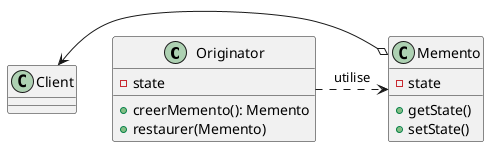 @startuml Memento

class Originator {
    - state
    + creerMemento(): Memento
    + restaurer(Memento)
}

class Memento {
    - state
    + getState()
    + setState()
}

class Client

Client <-right-o Memento
Originator .right.> Memento: utilise

@enduml